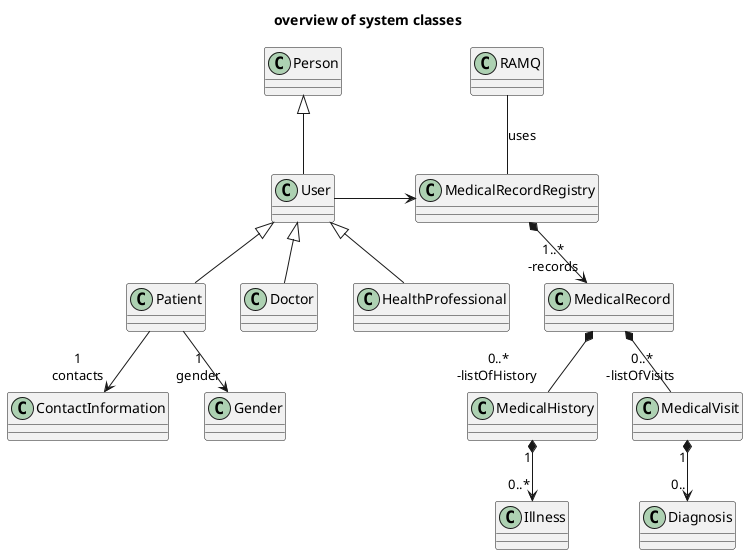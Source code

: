 @startuml systemDiagram

title "overview of system classes"

class Person 

class User extends Person

class Patient extends User

class ContactInformation

class Doctor extends User

class HealthProfessional extends User

class RAMQ 

RAMQ -- MedicalRecordRegistry : uses

class MedicalRecordRegistry 

class MedicalRecord 

class MedicalHistory{
}

class Illness{

}

class MedicalVisit{

}

class Diagnosis {

}

User -> MedicalRecordRegistry
MedicalRecordRegistry *--> "1..*\n-records" MedicalRecord
MedicalVisit "1" *--> "0.." Diagnosis
MedicalHistory "1" *--> "0..*" Illness
MedicalRecord *-- "0..*\n -listOfVisits  " MedicalVisit
MedicalRecord *-- "0..*\n -listOfHistory  " MedicalHistory

Patient --> "1\ngender" Gender
Patient --> "1\ncontacts" ContactInformation

@enduml



@startuml users

title "The actors"

interface ContactModifier {
+updateContactInformation():ContactInformation
}

interface RecordViewer {
+consultMedicalRecord(healthInsuranceNumber:String)
}

interface RecordModifier {
+updateMedicalRecord():MedicalRecord
+cancelModification():void
}

class Person {
firstName: String
lastName: String
}

class User extends Person implements RecordViewer {
-userId: String
-record: RecordViewer
}

class Patient extends User implements ContactModifier {
-healthInsuranceNumber: String
-dateOfBirth: Date
-knownParents: List<Person>
-cityOfBirth: String
-contactInformation: ContactInformation
}

enum Gender {
FEMALE
MALE
}

class ContactInformation{
-address: String
-phoneNumber: String
-email: String
}

class Doctor extends User implements RecordModifier{
-speciality: String
}

class HealthProfessional extends User {

}

Patient --> "1\ngender" Gender
Patient --> "1\ncontacts" ContactInformation

@enduml


@startuml MedicalRecordRegistry

title "The Medical Record Registry"

interface RecordCreator {
+createMedicalRecord():MedicalRecord
}

class RAMQ {
+recreateMedicalRecord(mr: MedicalRecord, date: Date):MedicalRecord
+recreateMedicalRecord(mr: MedicalRecord, modification: String):MedicalRecord
}

RAMQ -- MedicalRecordRegistry : uses

class MedicalRecordRegistry implements RecordCreator {
+getMedicalRecord(healthInsuranceNumber:String): MedicalRecord
+viewMedicalRecord(healthInsuranceNumber:String):String[]
}

class MedicalRecord

class User 

User -> MedicalRecordRegistry
MedicalRecordRegistry *--> "1..*\n-records" MedicalRecord

@enduml

@startuml MedicalRecord

title "The Medical Record"

interface RecordViewer {
+consultMedicalRecord(healthInsuranceNumber:String):String
}

interface RecordModifier {
+updateMedicalRecord():MedicalRecord
+cancelModification():void
}

class MedicalRecord implements RecordModifier, RecordViewer{
-patientData: Patient
+getPatientData(): Patient
}

class MedicalHistory{
-diagnosis: String
-treatment: String
-illness: List<Illness>
-primaryPhysician: Doctor
}

class Illness{
-description: String
-onsetOfIllnessDate: Date
-endOfIllnessDate: Date
}

class MedicalVisit{
-visitedEstablishmnet: String
-seenDoctor: Doctor
-visitDate: Date
-diagnosis: List<Diagnosis>
-summaryOfVisit: String
-doctorsNotes: String

}

class Diagnosis {
-description: String
-treatment: String
}

MedicalVisit "1" *--> "0.." Diagnosis
MedicalHistory "1" *--> "0..*" Illness
MedicalRecord *-- "0..*\n -listOfVisits" MedicalVisit
MedicalRecord *-- "0..*\n -listOfHistory" MedicalHistory

@enduml